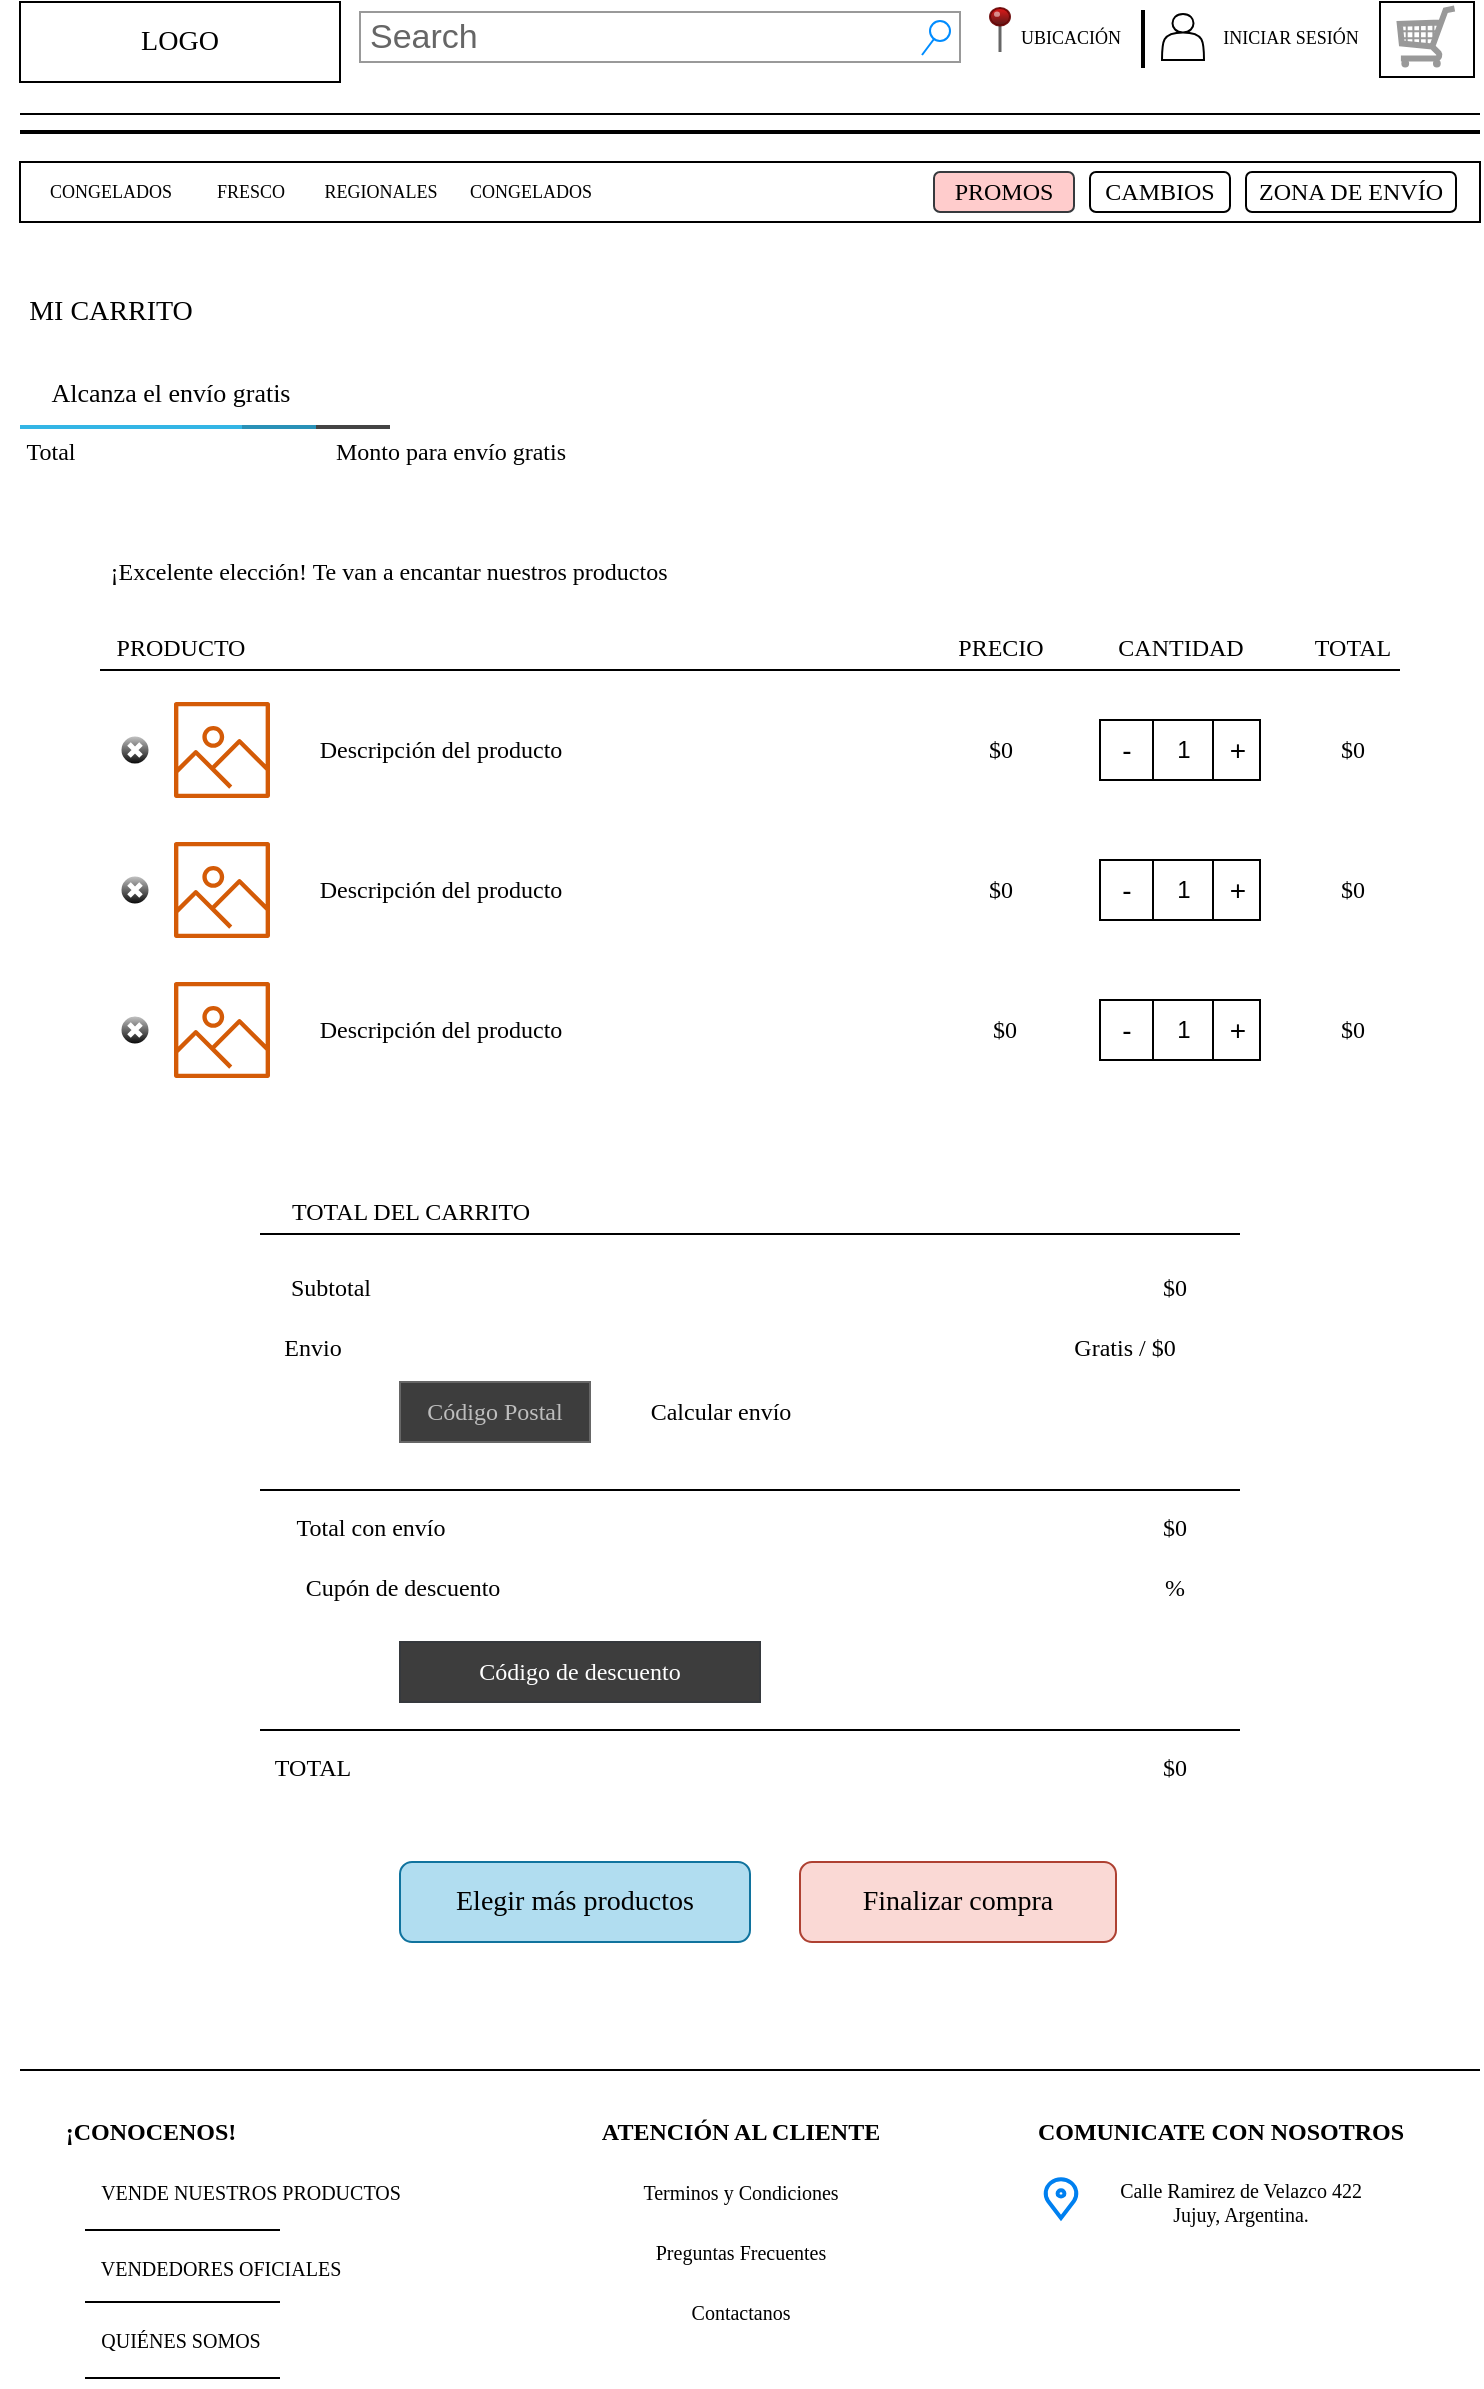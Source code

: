 <mxfile version="21.6.6" type="device">
  <diagram name="Página-1" id="wrh0VO3pip1e_mEDn5Jd">
    <mxGraphModel dx="1042" dy="251" grid="1" gridSize="10" guides="1" tooltips="1" connect="1" arrows="1" fold="1" page="1" pageScale="1" pageWidth="827" pageHeight="1169" background="#FFFFFF" math="0" shadow="0">
      <root>
        <mxCell id="0" />
        <mxCell id="1" parent="0" />
        <mxCell id="7Ubzicu-GCaS9AernQ93-1" value="&lt;font style=&quot;font-size: 14px;&quot; face=&quot;Verdana&quot;&gt;LOGO&lt;/font&gt;" style="rounded=0;whiteSpace=wrap;html=1;" vertex="1" parent="1">
          <mxGeometry x="40" y="20" width="160" height="40" as="geometry" />
        </mxCell>
        <mxCell id="7Ubzicu-GCaS9AernQ93-2" value="Search" style="strokeWidth=1;shadow=0;dashed=0;align=center;html=1;shape=mxgraph.mockup.forms.searchBox;strokeColor=#999999;mainText=;strokeColor2=#008cff;fontColor=#666666;fontSize=17;align=left;spacingLeft=3;whiteSpace=wrap;rounded=0;" vertex="1" parent="1">
          <mxGeometry x="210" y="25" width="300" height="25" as="geometry" />
        </mxCell>
        <mxCell id="7Ubzicu-GCaS9AernQ93-6" value="" style="rounded=0;whiteSpace=wrap;html=1;" vertex="1" parent="1">
          <mxGeometry x="720" y="20" width="47" height="37.5" as="geometry" />
        </mxCell>
        <mxCell id="7Ubzicu-GCaS9AernQ93-5" value="" style="verticalLabelPosition=bottom;shadow=0;dashed=0;align=center;html=1;verticalAlign=top;strokeWidth=1;shape=mxgraph.mockup.misc.shoppingCart;strokeColor=#999999;rounded=0;" vertex="1" parent="1">
          <mxGeometry x="729" y="22.5" width="29" height="30" as="geometry" />
        </mxCell>
        <mxCell id="7Ubzicu-GCaS9AernQ93-8" value="" style="shape=actor;whiteSpace=wrap;html=1;rounded=0;" vertex="1" parent="1">
          <mxGeometry x="611" y="26" width="21" height="23" as="geometry" />
        </mxCell>
        <mxCell id="7Ubzicu-GCaS9AernQ93-9" value="INICIAR SESIÓN" style="text;html=1;align=center;verticalAlign=middle;resizable=0;points=[];autosize=1;strokeColor=none;fillColor=none;fontSize=9;rounded=0;fontFamily=Verdana;" vertex="1" parent="1">
          <mxGeometry x="625" y="28" width="100" height="20" as="geometry" />
        </mxCell>
        <mxCell id="7Ubzicu-GCaS9AernQ93-11" value="" style="line;strokeWidth=2;direction=south;html=1;rounded=0;" vertex="1" parent="1">
          <mxGeometry x="601" y="24" width="1" height="29" as="geometry" />
        </mxCell>
        <mxCell id="7Ubzicu-GCaS9AernQ93-14" value="UBICACIÓN" style="text;html=1;align=center;verticalAlign=middle;resizable=0;points=[];autosize=1;strokeColor=none;fillColor=none;fontSize=9;rounded=0;fontFamily=Verdana;" vertex="1" parent="1">
          <mxGeometry x="525" y="28" width="80" height="20" as="geometry" />
        </mxCell>
        <mxCell id="7Ubzicu-GCaS9AernQ93-15" value="" style="verticalLabelPosition=top;html=1;shadow=0;dashed=0;verticalAlign=bottom;strokeWidth=1;shape=mxgraph.ios.iPin;fillColor2=#dd0000;fillColor3=#440000;strokeColor=#660000;rounded=0;" vertex="1" parent="1">
          <mxGeometry x="525" y="23" width="10" height="22" as="geometry" />
        </mxCell>
        <mxCell id="7Ubzicu-GCaS9AernQ93-17" value="" style="line;strokeWidth=2;html=1;" vertex="1" parent="1">
          <mxGeometry x="40" y="80" width="730" height="10" as="geometry" />
        </mxCell>
        <mxCell id="7Ubzicu-GCaS9AernQ93-19" value="" style="whiteSpace=wrap;html=1;" vertex="1" parent="1">
          <mxGeometry x="40" y="100" width="730" height="30" as="geometry" />
        </mxCell>
        <mxCell id="7Ubzicu-GCaS9AernQ93-20" value="CONGELADOS" style="text;html=1;align=center;verticalAlign=middle;resizable=0;points=[];autosize=1;strokeColor=none;fillColor=none;fontSize=9;fontFamily=Verdana;" vertex="1" parent="1">
          <mxGeometry x="40" y="105" width="90" height="20" as="geometry" />
        </mxCell>
        <mxCell id="7Ubzicu-GCaS9AernQ93-21" value="CONGELADOS" style="text;html=1;align=center;verticalAlign=middle;resizable=0;points=[];autosize=1;strokeColor=none;fillColor=none;fontSize=9;fontFamily=Verdana;" vertex="1" parent="1">
          <mxGeometry x="250" y="105" width="90" height="20" as="geometry" />
        </mxCell>
        <mxCell id="7Ubzicu-GCaS9AernQ93-22" value="REGIONALES" style="text;html=1;align=center;verticalAlign=middle;resizable=0;points=[];autosize=1;strokeColor=none;fillColor=none;fontSize=9;fontFamily=Verdana;" vertex="1" parent="1">
          <mxGeometry x="180" y="105" width="80" height="20" as="geometry" />
        </mxCell>
        <mxCell id="7Ubzicu-GCaS9AernQ93-23" value="FRESCO" style="text;html=1;align=center;verticalAlign=middle;resizable=0;points=[];autosize=1;strokeColor=none;fillColor=none;fontSize=9;fontFamily=Verdana;" vertex="1" parent="1">
          <mxGeometry x="125" y="105" width="60" height="20" as="geometry" />
        </mxCell>
        <mxCell id="7Ubzicu-GCaS9AernQ93-24" value="&lt;font face=&quot;Verdana&quot;&gt;PROMOS&lt;/font&gt;" style="rounded=1;whiteSpace=wrap;html=1;fillColor=#ffcccc;strokeColor=#36393d;" vertex="1" parent="1">
          <mxGeometry x="497" y="105" width="70" height="20" as="geometry" />
        </mxCell>
        <mxCell id="7Ubzicu-GCaS9AernQ93-25" value="&lt;font face=&quot;Verdana&quot;&gt;CAMBIOS&lt;/font&gt;" style="rounded=1;whiteSpace=wrap;html=1;" vertex="1" parent="1">
          <mxGeometry x="575" y="105" width="70" height="20" as="geometry" />
        </mxCell>
        <mxCell id="7Ubzicu-GCaS9AernQ93-26" value="&lt;font face=&quot;Verdana&quot;&gt;ZONA DE ENVÍO&lt;/font&gt;" style="rounded=1;whiteSpace=wrap;html=1;" vertex="1" parent="1">
          <mxGeometry x="653" y="105" width="105" height="20" as="geometry" />
        </mxCell>
        <mxCell id="7Ubzicu-GCaS9AernQ93-27" value="MI CARRITO" style="text;html=1;align=center;verticalAlign=middle;resizable=0;points=[];autosize=1;strokeColor=none;fillColor=none;fontFamily=Verdana;fontSize=14;" vertex="1" parent="1">
          <mxGeometry x="30" y="160" width="110" height="30" as="geometry" />
        </mxCell>
        <mxCell id="7Ubzicu-GCaS9AernQ93-28" value="Alcanza el envío gratis" style="text;html=1;align=center;verticalAlign=middle;resizable=0;points=[];autosize=1;strokeColor=none;fillColor=none;fontSize=13;fontFamily=Verdana;" vertex="1" parent="1">
          <mxGeometry x="30" y="200" width="170" height="30" as="geometry" />
        </mxCell>
        <mxCell id="7Ubzicu-GCaS9AernQ93-29" value="" style="verticalLabelPosition=bottom;verticalAlign=top;html=1;shadow=0;dashed=0;strokeWidth=1;shape=mxgraph.android.progressBar;strokeColor=#33b5e5;dx1=0.8;dx2=0.6;strokeWidth=2;" vertex="1" parent="1">
          <mxGeometry x="40" y="230" width="185" height="5" as="geometry" />
        </mxCell>
        <mxCell id="7Ubzicu-GCaS9AernQ93-30" value="Total" style="text;html=1;align=center;verticalAlign=middle;resizable=0;points=[];autosize=1;strokeColor=none;fillColor=none;fontFamily=Verdana;" vertex="1" parent="1">
          <mxGeometry x="30" y="230" width="50" height="30" as="geometry" />
        </mxCell>
        <mxCell id="7Ubzicu-GCaS9AernQ93-31" value="Monto para envío gratis" style="text;html=1;align=center;verticalAlign=middle;resizable=0;points=[];autosize=1;strokeColor=none;fillColor=none;fontFamily=Verdana;" vertex="1" parent="1">
          <mxGeometry x="170" y="230" width="170" height="30" as="geometry" />
        </mxCell>
        <mxCell id="7Ubzicu-GCaS9AernQ93-32" value="¡Excelente elección! Te van a encantar nuestros productos" style="text;html=1;align=center;verticalAlign=middle;resizable=0;points=[];autosize=1;strokeColor=none;fillColor=none;fontFamily=Verdana;" vertex="1" parent="1">
          <mxGeometry x="34" y="290" width="380" height="30" as="geometry" />
        </mxCell>
        <mxCell id="7Ubzicu-GCaS9AernQ93-33" value="" style="line;strokeWidth=1;fillColor=none;align=left;verticalAlign=middle;spacingTop=-1;spacingLeft=3;spacingRight=3;rotatable=0;labelPosition=right;points=[];portConstraint=eastwest;strokeColor=inherit;" vertex="1" parent="1">
          <mxGeometry x="80" y="350" width="650" height="8" as="geometry" />
        </mxCell>
        <mxCell id="7Ubzicu-GCaS9AernQ93-34" value="&lt;span style=&quot;font-size: 12px;&quot;&gt;PRODUCTO&lt;/span&gt;" style="text;html=1;align=center;verticalAlign=middle;resizable=0;points=[];autosize=1;strokeColor=none;fillColor=none;fontSize=9;fontFamily=Verdana;" vertex="1" parent="1">
          <mxGeometry x="75" y="328" width="90" height="30" as="geometry" />
        </mxCell>
        <mxCell id="7Ubzicu-GCaS9AernQ93-35" value="&lt;span style=&quot;font-size: 12px;&quot;&gt;PRECIO&lt;/span&gt;" style="text;html=1;align=center;verticalAlign=middle;resizable=0;points=[];autosize=1;strokeColor=none;fillColor=none;fontSize=9;fontFamily=Verdana;" vertex="1" parent="1">
          <mxGeometry x="495" y="328" width="70" height="30" as="geometry" />
        </mxCell>
        <mxCell id="7Ubzicu-GCaS9AernQ93-36" value="&lt;span style=&quot;font-size: 12px;&quot;&gt;CANTIDAD&lt;/span&gt;" style="text;html=1;align=center;verticalAlign=middle;resizable=0;points=[];autosize=1;strokeColor=none;fillColor=none;fontSize=9;fontFamily=Verdana;" vertex="1" parent="1">
          <mxGeometry x="575" y="328" width="90" height="30" as="geometry" />
        </mxCell>
        <mxCell id="7Ubzicu-GCaS9AernQ93-37" value="&lt;span style=&quot;font-size: 12px;&quot;&gt;TOTAL&lt;/span&gt;" style="text;html=1;align=center;verticalAlign=middle;resizable=0;points=[];autosize=1;strokeColor=none;fillColor=none;fontSize=9;fontFamily=Verdana;" vertex="1" parent="1">
          <mxGeometry x="675.5" y="328" width="60" height="30" as="geometry" />
        </mxCell>
        <mxCell id="7Ubzicu-GCaS9AernQ93-39" value="" style="outlineConnect=0;fontColor=#232F3E;gradientColor=none;fillColor=#D45B07;strokeColor=none;dashed=0;verticalLabelPosition=bottom;verticalAlign=top;align=center;html=1;fontSize=12;fontStyle=0;aspect=fixed;pointerEvents=1;shape=mxgraph.aws4.container_registry_image;shadow=0;" vertex="1" parent="1">
          <mxGeometry x="117" y="370" width="48" height="48" as="geometry" />
        </mxCell>
        <mxCell id="7Ubzicu-GCaS9AernQ93-40" value="" style="verticalLabelPosition=bottom;verticalAlign=top;html=1;shadow=0;dashed=0;strokeWidth=1;shape=mxgraph.ios.iDeleteApp;fillColor=#cccccc;fillColor2=#000000;strokeColor=#ffffff;sketch=0;" vertex="1" parent="1">
          <mxGeometry x="90" y="456.5" width="15" height="15" as="geometry" />
        </mxCell>
        <mxCell id="7Ubzicu-GCaS9AernQ93-43" value="Descripción del producto" style="text;html=1;align=center;verticalAlign=middle;resizable=0;points=[];autosize=1;strokeColor=none;fillColor=none;fontFamily=Verdana;" vertex="1" parent="1">
          <mxGeometry x="165" y="379" width="170" height="30" as="geometry" />
        </mxCell>
        <mxCell id="7Ubzicu-GCaS9AernQ93-44" value="1" style="whiteSpace=wrap;html=1;" vertex="1" parent="1">
          <mxGeometry x="606.5" y="379" width="30" height="30" as="geometry" />
        </mxCell>
        <mxCell id="7Ubzicu-GCaS9AernQ93-45" value="&lt;font style=&quot;font-size: 14px;&quot;&gt;+&lt;/font&gt;" style="whiteSpace=wrap;html=1;" vertex="1" parent="1">
          <mxGeometry x="636.5" y="379" width="23.5" height="30" as="geometry" />
        </mxCell>
        <mxCell id="7Ubzicu-GCaS9AernQ93-46" value="&lt;font style=&quot;font-size: 14px;&quot;&gt;-&lt;/font&gt;" style="whiteSpace=wrap;html=1;" vertex="1" parent="1">
          <mxGeometry x="580" y="379" width="26.5" height="30" as="geometry" />
        </mxCell>
        <mxCell id="7Ubzicu-GCaS9AernQ93-47" value="$0" style="text;html=1;align=center;verticalAlign=middle;resizable=0;points=[];autosize=1;strokeColor=none;fillColor=none;fontFamily=Verdana;" vertex="1" parent="1">
          <mxGeometry x="510" y="379" width="40" height="30" as="geometry" />
        </mxCell>
        <mxCell id="7Ubzicu-GCaS9AernQ93-48" value="$0" style="text;html=1;align=center;verticalAlign=middle;resizable=0;points=[];autosize=1;strokeColor=none;fillColor=none;fontFamily=Verdana;" vertex="1" parent="1">
          <mxGeometry x="685.5" y="379" width="40" height="30" as="geometry" />
        </mxCell>
        <mxCell id="7Ubzicu-GCaS9AernQ93-49" value="" style="sketch=0;outlineConnect=0;fontColor=#232F3E;gradientColor=none;fillColor=#D45B07;strokeColor=none;dashed=0;verticalLabelPosition=bottom;verticalAlign=top;align=center;html=1;fontSize=12;fontStyle=0;aspect=fixed;pointerEvents=1;shape=mxgraph.aws4.container_registry_image;" vertex="1" parent="1">
          <mxGeometry x="117" y="440" width="48" height="48" as="geometry" />
        </mxCell>
        <mxCell id="7Ubzicu-GCaS9AernQ93-50" value="" style="verticalLabelPosition=bottom;verticalAlign=top;html=1;shadow=0;dashed=0;strokeWidth=1;shape=mxgraph.ios.iDeleteApp;fillColor=#cccccc;fillColor2=#000000;strokeColor=#ffffff;sketch=0;" vertex="1" parent="1">
          <mxGeometry x="90" y="386.5" width="15" height="15" as="geometry" />
        </mxCell>
        <mxCell id="7Ubzicu-GCaS9AernQ93-51" value="Descripción del producto" style="text;html=1;align=center;verticalAlign=middle;resizable=0;points=[];autosize=1;strokeColor=none;fillColor=none;fontFamily=Verdana;" vertex="1" parent="1">
          <mxGeometry x="165" y="449" width="170" height="30" as="geometry" />
        </mxCell>
        <mxCell id="7Ubzicu-GCaS9AernQ93-52" value="1" style="whiteSpace=wrap;html=1;" vertex="1" parent="1">
          <mxGeometry x="606.5" y="449" width="30" height="30" as="geometry" />
        </mxCell>
        <mxCell id="7Ubzicu-GCaS9AernQ93-53" value="&lt;font style=&quot;font-size: 14px;&quot;&gt;+&lt;/font&gt;" style="whiteSpace=wrap;html=1;" vertex="1" parent="1">
          <mxGeometry x="636.5" y="449" width="23.5" height="30" as="geometry" />
        </mxCell>
        <mxCell id="7Ubzicu-GCaS9AernQ93-54" value="&lt;font style=&quot;font-size: 14px;&quot;&gt;-&lt;/font&gt;" style="whiteSpace=wrap;html=1;" vertex="1" parent="1">
          <mxGeometry x="580" y="449" width="26.5" height="30" as="geometry" />
        </mxCell>
        <mxCell id="7Ubzicu-GCaS9AernQ93-55" value="$0" style="text;html=1;align=center;verticalAlign=middle;resizable=0;points=[];autosize=1;strokeColor=none;fillColor=none;fontFamily=Verdana;" vertex="1" parent="1">
          <mxGeometry x="510" y="449" width="40" height="30" as="geometry" />
        </mxCell>
        <mxCell id="7Ubzicu-GCaS9AernQ93-56" value="$0" style="text;html=1;align=center;verticalAlign=middle;resizable=0;points=[];autosize=1;strokeColor=none;fillColor=none;fontFamily=Verdana;" vertex="1" parent="1">
          <mxGeometry x="685.5" y="449" width="40" height="30" as="geometry" />
        </mxCell>
        <mxCell id="7Ubzicu-GCaS9AernQ93-57" value="" style="verticalLabelPosition=bottom;verticalAlign=top;html=1;shadow=0;dashed=0;strokeWidth=1;shape=mxgraph.ios.iDeleteApp;fillColor=#cccccc;fillColor2=#000000;strokeColor=#ffffff;sketch=0;" vertex="1" parent="1">
          <mxGeometry x="90" y="526.5" width="15" height="15" as="geometry" />
        </mxCell>
        <mxCell id="7Ubzicu-GCaS9AernQ93-58" value="" style="sketch=0;outlineConnect=0;fontColor=#232F3E;gradientColor=none;fillColor=#D45B07;strokeColor=none;dashed=0;verticalLabelPosition=bottom;verticalAlign=top;align=center;html=1;fontSize=12;fontStyle=0;aspect=fixed;pointerEvents=1;shape=mxgraph.aws4.container_registry_image;" vertex="1" parent="1">
          <mxGeometry x="117" y="510" width="48" height="48" as="geometry" />
        </mxCell>
        <mxCell id="7Ubzicu-GCaS9AernQ93-59" value="Descripción del producto" style="text;html=1;align=center;verticalAlign=middle;resizable=0;points=[];autosize=1;strokeColor=none;fillColor=none;fontFamily=Verdana;" vertex="1" parent="1">
          <mxGeometry x="165" y="519" width="170" height="30" as="geometry" />
        </mxCell>
        <mxCell id="7Ubzicu-GCaS9AernQ93-60" value="1" style="whiteSpace=wrap;html=1;" vertex="1" parent="1">
          <mxGeometry x="606.5" y="519" width="30" height="30" as="geometry" />
        </mxCell>
        <mxCell id="7Ubzicu-GCaS9AernQ93-61" value="&lt;font style=&quot;font-size: 14px;&quot;&gt;+&lt;/font&gt;" style="whiteSpace=wrap;html=1;" vertex="1" parent="1">
          <mxGeometry x="636.5" y="519" width="23.5" height="30" as="geometry" />
        </mxCell>
        <mxCell id="7Ubzicu-GCaS9AernQ93-62" value="&lt;font style=&quot;font-size: 14px;&quot;&gt;-&lt;/font&gt;" style="whiteSpace=wrap;html=1;" vertex="1" parent="1">
          <mxGeometry x="580" y="519" width="26.5" height="30" as="geometry" />
        </mxCell>
        <mxCell id="7Ubzicu-GCaS9AernQ93-63" value="$0" style="text;html=1;align=center;verticalAlign=middle;resizable=0;points=[];autosize=1;strokeColor=none;fillColor=none;fontFamily=Verdana;" vertex="1" parent="1">
          <mxGeometry x="512" y="519" width="40" height="30" as="geometry" />
        </mxCell>
        <mxCell id="7Ubzicu-GCaS9AernQ93-64" value="$0" style="text;html=1;align=center;verticalAlign=middle;resizable=0;points=[];autosize=1;strokeColor=none;fillColor=none;fontFamily=Verdana;" vertex="1" parent="1">
          <mxGeometry x="685.5" y="519" width="40" height="30" as="geometry" />
        </mxCell>
        <mxCell id="7Ubzicu-GCaS9AernQ93-66" value="&lt;span style=&quot;font-size: 12px;&quot;&gt;TOTAL DEL CARRITO&lt;/span&gt;" style="text;html=1;align=center;verticalAlign=middle;resizable=0;points=[];autosize=1;strokeColor=none;fillColor=none;fontSize=9;fontFamily=Verdana;" vertex="1" parent="1">
          <mxGeometry x="160" y="610" width="150" height="30" as="geometry" />
        </mxCell>
        <mxCell id="7Ubzicu-GCaS9AernQ93-67" value="Subtotal" style="text;html=1;align=center;verticalAlign=middle;resizable=0;points=[];autosize=1;strokeColor=none;fillColor=none;fontFamily=Verdana;" vertex="1" parent="1">
          <mxGeometry x="160" y="648" width="70" height="30" as="geometry" />
        </mxCell>
        <mxCell id="7Ubzicu-GCaS9AernQ93-68" value="Envio" style="text;html=1;align=center;verticalAlign=middle;resizable=0;points=[];autosize=1;strokeColor=none;fillColor=none;fontFamily=Verdana;" vertex="1" parent="1">
          <mxGeometry x="156" y="678" width="60" height="30" as="geometry" />
        </mxCell>
        <mxCell id="7Ubzicu-GCaS9AernQ93-69" value="$0" style="text;html=1;align=center;verticalAlign=middle;resizable=0;points=[];autosize=1;strokeColor=none;fillColor=none;fontFamily=Verdana;" vertex="1" parent="1">
          <mxGeometry x="596.5" y="648" width="40" height="30" as="geometry" />
        </mxCell>
        <mxCell id="7Ubzicu-GCaS9AernQ93-70" value="Gratis / $0" style="text;html=1;align=center;verticalAlign=middle;resizable=0;points=[];autosize=1;strokeColor=none;fillColor=none;fontFamily=Verdana;" vertex="1" parent="1">
          <mxGeometry x="546.5" y="678" width="90" height="30" as="geometry" />
        </mxCell>
        <mxCell id="7Ubzicu-GCaS9AernQ93-71" value="&lt;font face=&quot;Verdana&quot;&gt;Código Postal&lt;/font&gt;" style="whiteSpace=wrap;html=1;fillColor=#3D3D3D;gradientColor=none;strokeColor=#666666;fontColor=#BDBDBD;" vertex="1" parent="1">
          <mxGeometry x="230" y="710" width="95" height="30" as="geometry" />
        </mxCell>
        <mxCell id="7Ubzicu-GCaS9AernQ93-75" value="&lt;font style=&quot;font-size: 14px;&quot; face=&quot;Verdana&quot;&gt;Elegir más productos&lt;/font&gt;" style="whiteSpace=wrap;html=1;fillColor=#b1ddf0;strokeColor=#10739e;rounded=1;" vertex="1" parent="1">
          <mxGeometry x="230" y="950" width="175" height="40" as="geometry" />
        </mxCell>
        <mxCell id="7Ubzicu-GCaS9AernQ93-76" value="&lt;font style=&quot;font-size: 14px;&quot; face=&quot;Verdana&quot;&gt;Finalizar compra&lt;/font&gt;" style="whiteSpace=wrap;html=1;labelBackgroundColor=none;fillColor=#fad9d5;strokeColor=#ae4132;rounded=1;" vertex="1" parent="1">
          <mxGeometry x="430" y="950" width="158" height="40" as="geometry" />
        </mxCell>
        <mxCell id="7Ubzicu-GCaS9AernQ93-77" value="Calcular envío" style="text;html=1;align=center;verticalAlign=middle;resizable=0;points=[];autosize=1;strokeColor=none;fillColor=none;fontFamily=Verdana;" vertex="1" parent="1">
          <mxGeometry x="335" y="710" width="110" height="30" as="geometry" />
        </mxCell>
        <mxCell id="7Ubzicu-GCaS9AernQ93-79" value="Total con envío" style="text;html=1;align=center;verticalAlign=middle;resizable=0;points=[];autosize=1;strokeColor=none;fillColor=none;fontFamily=Verdana;" vertex="1" parent="1">
          <mxGeometry x="160" y="768" width="110" height="30" as="geometry" />
        </mxCell>
        <mxCell id="7Ubzicu-GCaS9AernQ93-80" value="$0" style="text;html=1;align=center;verticalAlign=middle;resizable=0;points=[];autosize=1;strokeColor=none;fillColor=none;fontFamily=Verdana;" vertex="1" parent="1">
          <mxGeometry x="596.5" y="768" width="40" height="30" as="geometry" />
        </mxCell>
        <mxCell id="7Ubzicu-GCaS9AernQ93-81" value="Cupón de descuento" style="text;html=1;align=center;verticalAlign=middle;resizable=0;points=[];autosize=1;strokeColor=none;fillColor=none;fontFamily=Verdana;" vertex="1" parent="1">
          <mxGeometry x="156" y="798" width="150" height="30" as="geometry" />
        </mxCell>
        <mxCell id="7Ubzicu-GCaS9AernQ93-82" value="%" style="text;html=1;align=center;verticalAlign=middle;resizable=0;points=[];autosize=1;strokeColor=none;fillColor=none;fontFamily=Verdana;" vertex="1" parent="1">
          <mxGeometry x="596.5" y="798" width="40" height="30" as="geometry" />
        </mxCell>
        <mxCell id="7Ubzicu-GCaS9AernQ93-83" value="&lt;font face=&quot;Verdana&quot;&gt;Código de descuento&lt;/font&gt;" style="whiteSpace=wrap;html=1;fillColor=#3D3D3D;strokeColor=#36393d;fontColor=#FFFFFF;" vertex="1" parent="1">
          <mxGeometry x="230" y="840" width="180" height="30" as="geometry" />
        </mxCell>
        <mxCell id="7Ubzicu-GCaS9AernQ93-85" value="" style="line;strokeWidth=1;fillColor=none;align=left;verticalAlign=middle;spacingTop=-1;spacingLeft=3;spacingRight=3;rotatable=0;labelPosition=right;points=[];portConstraint=eastwest;strokeColor=inherit;fontStyle=1" vertex="1" parent="1">
          <mxGeometry x="160" y="632" width="490" height="8" as="geometry" />
        </mxCell>
        <mxCell id="7Ubzicu-GCaS9AernQ93-88" value="" style="line;strokeWidth=1;fillColor=none;align=left;verticalAlign=middle;spacingTop=-1;spacingLeft=3;spacingRight=3;rotatable=0;labelPosition=right;points=[];portConstraint=eastwest;strokeColor=inherit;" vertex="1" parent="1">
          <mxGeometry x="160" y="760" width="490" height="8" as="geometry" />
        </mxCell>
        <mxCell id="7Ubzicu-GCaS9AernQ93-89" value="" style="line;strokeWidth=1;fillColor=none;align=left;verticalAlign=middle;spacingTop=-1;spacingLeft=3;spacingRight=3;rotatable=0;labelPosition=right;points=[];portConstraint=eastwest;strokeColor=inherit;" vertex="1" parent="1">
          <mxGeometry x="40" y="72" width="730" height="8" as="geometry" />
        </mxCell>
        <mxCell id="7Ubzicu-GCaS9AernQ93-90" value="" style="line;strokeWidth=1;fillColor=none;align=left;verticalAlign=middle;spacingTop=-1;spacingLeft=3;spacingRight=3;rotatable=0;labelPosition=right;points=[];portConstraint=eastwest;strokeColor=inherit;" vertex="1" parent="1">
          <mxGeometry x="40" y="1050" width="730" height="8" as="geometry" />
        </mxCell>
        <mxCell id="7Ubzicu-GCaS9AernQ93-91" value="&lt;font style=&quot;font-size: 12px;&quot;&gt;¡CONOCENOS!&lt;/font&gt;" style="text;html=1;align=center;verticalAlign=middle;resizable=0;points=[];autosize=1;strokeColor=none;fillColor=none;fontSize=9;fontFamily=Verdana;fontStyle=1" vertex="1" parent="1">
          <mxGeometry x="45" y="1070" width="120" height="30" as="geometry" />
        </mxCell>
        <mxCell id="7Ubzicu-GCaS9AernQ93-93" value="&lt;font style=&quot;font-size: 10px;&quot;&gt;VENDE NUESTROS PRODUCTOS&lt;/font&gt;" style="text;html=1;align=center;verticalAlign=middle;resizable=0;points=[];autosize=1;strokeColor=none;fillColor=none;fontSize=9;fontFamily=Verdana;" vertex="1" parent="1">
          <mxGeometry x="65" y="1100" width="180" height="30" as="geometry" />
        </mxCell>
        <mxCell id="7Ubzicu-GCaS9AernQ93-94" value="&lt;font style=&quot;font-size: 10px;&quot;&gt;VENDEDORES OFICIALES&lt;/font&gt;" style="text;html=1;align=center;verticalAlign=middle;resizable=0;points=[];autosize=1;strokeColor=none;fillColor=none;fontSize=9;fontFamily=Verdana;" vertex="1" parent="1">
          <mxGeometry x="65" y="1138" width="150" height="30" as="geometry" />
        </mxCell>
        <mxCell id="7Ubzicu-GCaS9AernQ93-95" value="&lt;span style=&quot;font-size: 10px;&quot;&gt;QUIÉNES SOMOS&lt;/span&gt;" style="text;html=1;align=center;verticalAlign=middle;resizable=0;points=[];autosize=1;strokeColor=none;fillColor=none;fontSize=9;fontFamily=Verdana;" vertex="1" parent="1">
          <mxGeometry x="65" y="1174" width="110" height="30" as="geometry" />
        </mxCell>
        <mxCell id="7Ubzicu-GCaS9AernQ93-96" value="" style="line;strokeWidth=1;fillColor=none;align=left;verticalAlign=middle;spacingTop=-1;spacingLeft=3;spacingRight=3;rotatable=0;labelPosition=right;points=[];portConstraint=eastwest;strokeColor=inherit;" vertex="1" parent="1">
          <mxGeometry x="72.5" y="1130" width="97.5" height="8" as="geometry" />
        </mxCell>
        <mxCell id="7Ubzicu-GCaS9AernQ93-97" value="" style="line;strokeWidth=1;fillColor=none;align=left;verticalAlign=middle;spacingTop=-1;spacingLeft=3;spacingRight=3;rotatable=0;labelPosition=right;points=[];portConstraint=eastwest;strokeColor=inherit;" vertex="1" parent="1">
          <mxGeometry x="72.5" y="1166" width="97.5" height="8" as="geometry" />
        </mxCell>
        <mxCell id="7Ubzicu-GCaS9AernQ93-98" value="" style="line;strokeWidth=1;fillColor=none;align=left;verticalAlign=middle;spacingTop=-1;spacingLeft=3;spacingRight=3;rotatable=0;labelPosition=right;points=[];portConstraint=eastwest;strokeColor=inherit;" vertex="1" parent="1">
          <mxGeometry x="72.5" y="1204" width="97.5" height="8" as="geometry" />
        </mxCell>
        <mxCell id="7Ubzicu-GCaS9AernQ93-99" value="&lt;span style=&quot;font-size: 12px;&quot;&gt;COMUNICATE CON NOSOTROS&lt;/span&gt;" style="text;html=1;align=center;verticalAlign=middle;resizable=0;points=[];autosize=1;strokeColor=none;fillColor=none;fontSize=9;fontFamily=Verdana;fontStyle=1" vertex="1" parent="1">
          <mxGeometry x="525" y="1070" width="230" height="30" as="geometry" />
        </mxCell>
        <mxCell id="7Ubzicu-GCaS9AernQ93-100" value="&lt;span style=&quot;font-size: 12px;&quot;&gt;ATENCIÓN AL CLIENTE&lt;/span&gt;" style="text;html=1;align=center;verticalAlign=middle;resizable=0;points=[];autosize=1;strokeColor=none;fillColor=none;fontSize=9;fontFamily=Verdana;fontStyle=1" vertex="1" parent="1">
          <mxGeometry x="310" y="1070" width="180" height="30" as="geometry" />
        </mxCell>
        <mxCell id="7Ubzicu-GCaS9AernQ93-101" value="&lt;span style=&quot;font-size: 10px;&quot;&gt;Terminos y Condiciones&lt;/span&gt;" style="text;html=1;align=center;verticalAlign=middle;resizable=0;points=[];autosize=1;strokeColor=none;fillColor=none;fontSize=9;fontFamily=Verdana;" vertex="1" parent="1">
          <mxGeometry x="330" y="1100" width="140" height="30" as="geometry" />
        </mxCell>
        <mxCell id="7Ubzicu-GCaS9AernQ93-103" value="&lt;span style=&quot;font-size: 10px;&quot;&gt;Preguntas Frecuentes&lt;/span&gt;" style="text;html=1;align=center;verticalAlign=middle;resizable=0;points=[];autosize=1;strokeColor=none;fillColor=none;fontSize=9;fontFamily=Verdana;" vertex="1" parent="1">
          <mxGeometry x="335" y="1130" width="130" height="30" as="geometry" />
        </mxCell>
        <mxCell id="7Ubzicu-GCaS9AernQ93-104" value="&lt;span style=&quot;font-size: 10px;&quot;&gt;Contactanos&lt;/span&gt;" style="text;html=1;align=center;verticalAlign=middle;resizable=0;points=[];autosize=1;strokeColor=none;fillColor=none;fontSize=9;fontFamily=Verdana;" vertex="1" parent="1">
          <mxGeometry x="355" y="1160" width="90" height="30" as="geometry" />
        </mxCell>
        <mxCell id="7Ubzicu-GCaS9AernQ93-105" value="&lt;p&gt;&lt;br&gt;&lt;/p&gt;" style="html=1;verticalLabelPosition=bottom;align=center;labelBackgroundColor=#ffffff;verticalAlign=top;strokeWidth=2;strokeColor=#0080F0;shadow=0;dashed=0;shape=mxgraph.ios7.icons.location;hachureGap=4;fontFamily=Architects Daughter;fontSource=https%3A%2F%2Ffonts.googleapis.com%2Fcss%3Ffamily%3DArchitects%2BDaughter;fontSize=20;" vertex="1" parent="1">
          <mxGeometry x="552" y="1108" width="17" height="20" as="geometry" />
        </mxCell>
        <mxCell id="7Ubzicu-GCaS9AernQ93-106" value="&lt;span style=&quot;font-size: 10px;&quot;&gt;Calle Ramirez de Velazco 422&lt;br&gt;Jujuy, Argentina.&lt;br&gt;&lt;/span&gt;" style="text;html=1;align=center;verticalAlign=middle;resizable=0;points=[];autosize=1;strokeColor=none;fillColor=none;fontSize=9;fontFamily=Verdana;" vertex="1" parent="1">
          <mxGeometry x="565" y="1100" width="170" height="40" as="geometry" />
        </mxCell>
        <mxCell id="7Ubzicu-GCaS9AernQ93-109" value="" style="shape=image;html=1;verticalAlign=top;verticalLabelPosition=bottom;labelBackgroundColor=#ffffff;imageAspect=0;aspect=fixed;image=https://cdn1.iconfinder.com/data/icons/social-media-circle-7/512/Circled_Facebook_svg-128.png;sketch=1;hachureGap=4;jiggle=2;curveFitting=1;fontFamily=Architects Daughter;fontSource=https%3A%2F%2Ffonts.googleapis.com%2Fcss%3Ffamily%3DArchitects%2BDaughter;fontSize=20;" vertex="1" parent="1">
          <mxGeometry x="575" y="1148" width="20" height="20" as="geometry" />
        </mxCell>
        <mxCell id="7Ubzicu-GCaS9AernQ93-110" value="" style="shape=image;html=1;verticalAlign=top;verticalLabelPosition=bottom;labelBackgroundColor=#ffffff;imageAspect=0;aspect=fixed;image=https://cdn1.iconfinder.com/data/icons/social-media-icon-1/112/instagram-128.png;hachureGap=4;fontFamily=Architects Daughter;fontSource=https%3A%2F%2Ffonts.googleapis.com%2Fcss%3Ffamily%3DArchitects%2BDaughter;fontSize=20;imageBackground=none;fontColor=none;noLabel=1;" vertex="1" parent="1">
          <mxGeometry x="602" y="1148" width="20" height="20" as="geometry" />
        </mxCell>
        <mxCell id="7Ubzicu-GCaS9AernQ93-111" value="" style="shape=image;html=1;verticalAlign=top;verticalLabelPosition=bottom;labelBackgroundColor=#ffffff;imageAspect=0;aspect=fixed;image=https://cdn2.iconfinder.com/data/icons/social-media-2421/512/TikTok-128.png;sketch=1;hachureGap=4;jiggle=2;curveFitting=1;fontFamily=Architects Daughter;fontSource=https%3A%2F%2Ffonts.googleapis.com%2Fcss%3Ffamily%3DArchitects%2BDaughter;fontSize=20;" vertex="1" parent="1">
          <mxGeometry x="630" y="1148" width="20" height="20" as="geometry" />
        </mxCell>
        <mxCell id="7Ubzicu-GCaS9AernQ93-112" value="" style="line;strokeWidth=1;fillColor=none;align=left;verticalAlign=middle;spacingTop=-1;spacingLeft=3;spacingRight=3;rotatable=0;labelPosition=right;points=[];portConstraint=eastwest;strokeColor=inherit;" vertex="1" parent="1">
          <mxGeometry x="160" y="880" width="490" height="8" as="geometry" />
        </mxCell>
        <mxCell id="7Ubzicu-GCaS9AernQ93-113" value="&lt;span style=&quot;font-size: 12px;&quot;&gt;TOTAL&lt;br&gt;&lt;/span&gt;" style="text;html=1;align=center;verticalAlign=middle;resizable=0;points=[];autosize=1;strokeColor=none;fillColor=none;fontSize=9;fontFamily=Verdana;" vertex="1" parent="1">
          <mxGeometry x="156" y="888" width="60" height="30" as="geometry" />
        </mxCell>
        <mxCell id="7Ubzicu-GCaS9AernQ93-114" value="$0" style="text;html=1;align=center;verticalAlign=middle;resizable=0;points=[];autosize=1;strokeColor=none;fillColor=none;fontFamily=Verdana;" vertex="1" parent="1">
          <mxGeometry x="596.5" y="888" width="40" height="30" as="geometry" />
        </mxCell>
      </root>
    </mxGraphModel>
  </diagram>
</mxfile>
